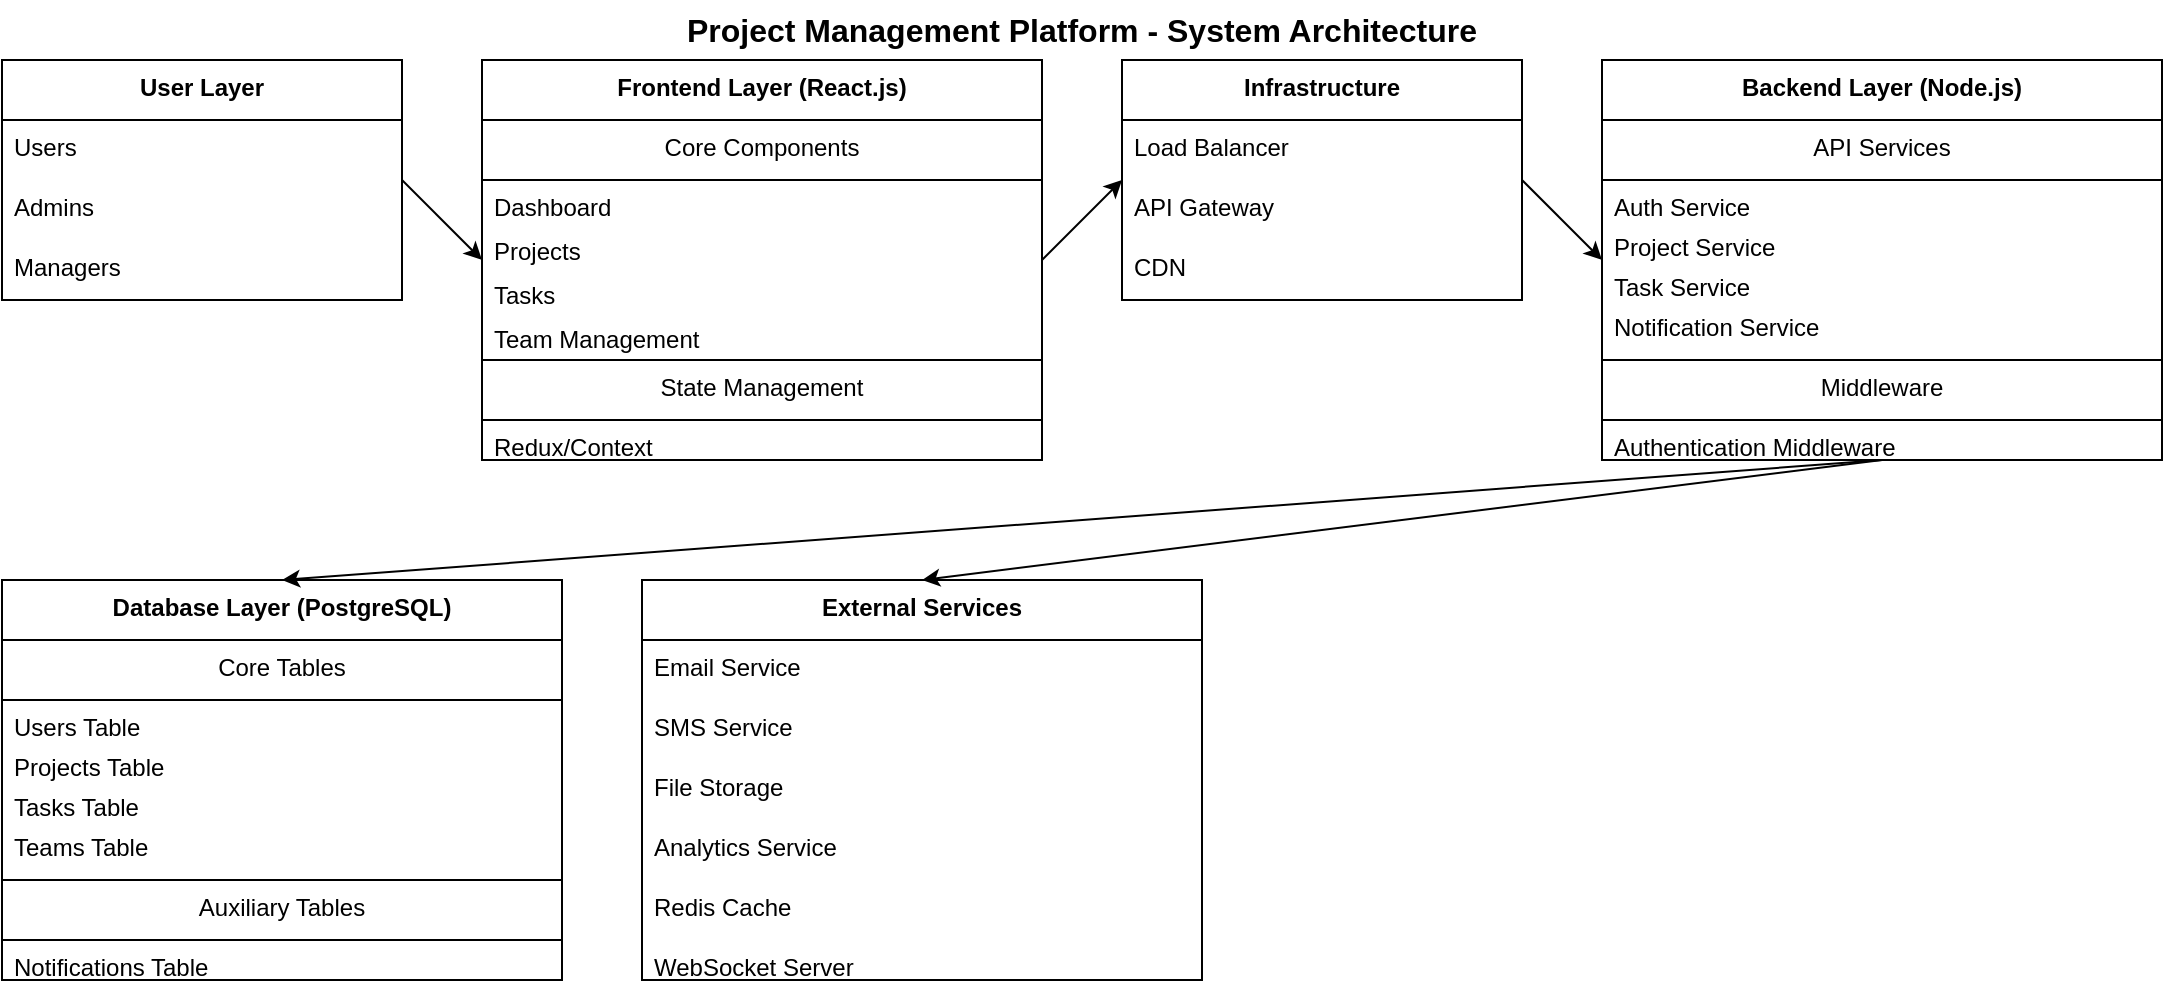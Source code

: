 <mxfile version="22.1.16" type="device">
  <diagram name="Project Management Platform Architecture" id="architecture">
    <mxGraphModel dx="1422" dy="794" grid="1" gridSize="10" guides="1" tooltips="1" connect="1" arrows="1" fold="1" page="1" pageScale="1" pageWidth="1169" pageHeight="827" math="0" shadow="0">
      <root>
        <mxCell id="0" />
        <mxCell id="1" parent="0" />
        
        <!-- User Layer -->
        <mxCell id="user-layer" value="User Layer" style="swimlane;fontStyle=1;align=center;verticalAlign=top;childLayout=stackLayout;horizontal=1;startSize=30;horizontalStack=0;resizeParent=1;resizeParentMax=0;resizeLast=0;collapsible=1;marginBottom=0;" vertex="1" parent="1">
          <mxGeometry x="40" y="40" width="200" height="120" as="geometry" />
        </mxCell>
        <mxCell id="users" value="Users" style="text;strokeColor=none;fillColor=none;align=left;verticalAlign=top;spacingLeft=4;spacingRight=4;overflow=hidden;rotatable=0;points=[[0,0.5],[1,0.5]];portConstraint=eastwest;" vertex="1" parent="user-layer">
          <mxGeometry y="30" width="200" height="30" as="geometry" />
        </mxCell>
        <mxCell id="admins" value="Admins" style="text;strokeColor=none;fillColor=none;align=left;verticalAlign=top;spacingLeft=4;spacingRight=4;overflow=hidden;rotatable=0;points=[[0,0.5],[1,0.5]];portConstraint=eastwest;" vertex="1" parent="user-layer">
          <mxGeometry y="60" width="200" height="30" as="geometry" />
        </mxCell>
        <mxCell id="managers" value="Managers" style="text;strokeColor=none;fillColor=none;align=left;verticalAlign=top;spacingLeft=4;spacingRight=4;overflow=hidden;rotatable=0;points=[[0,0.5],[1,0.5]];portConstraint=eastwest;" vertex="1" parent="user-layer">
          <mxGeometry y="90" width="200" height="30" as="geometry" />
        </mxCell>
        
        <!-- Frontend Layer -->
        <mxCell id="frontend-layer" value="Frontend Layer (React.js)" style="swimlane;fontStyle=1;align=center;verticalAlign=top;childLayout=stackLayout;horizontal=1;startSize=30;horizontalStack=0;resizeParent=1;resizeParentMax=0;resizeLast=0;collapsible=1;marginBottom=0;" vertex="1" parent="1">
          <mxGeometry x="280" y="40" width="280" height="200" as="geometry" />
        </mxCell>
        
        <!-- Core Components -->
        <mxCell id="core-components" value="Core Components" style="swimlane;fontStyle=0;align=center;verticalAlign=top;childLayout=stackLayout;horizontal=1;startSize=30;horizontalStack=0;resizeParent=1;resizeParentMax=0;resizeLast=0;collapsible=1;marginBottom=0;" vertex="1" parent="frontend-layer">
          <mxGeometry y="30" width="280" height="120" as="geometry" />
        </mxCell>
        <mxCell id="dashboard" value="Dashboard" style="text;strokeColor=none;fillColor=none;align=left;verticalAlign=top;spacingLeft=4;spacingRight=4;overflow=hidden;rotatable=0;points=[[0,0.5],[1,0.5]];portConstraint=eastwest;" vertex="1" parent="core-components">
          <mxGeometry y="30" width="280" height="22" as="geometry" />
        </mxCell>
        <mxCell id="projects" value="Projects" style="text;strokeColor=none;fillColor=none;align=left;verticalAlign=top;spacingLeft=4;spacingRight=4;overflow=hidden;rotatable=0;points=[[0,0.5],[1,0.5]];portConstraint=eastwest;" vertex="1" parent="core-components">
          <mxGeometry y="52" width="280" height="22" as="geometry" />
        </mxCell>
        <mxCell id="tasks" value="Tasks" style="text;strokeColor=none;fillColor=none;align=left;verticalAlign=top;spacingLeft=4;spacingRight=4;overflow=hidden;rotatable=0;points=[[0,0.5],[1,0.5]];portConstraint=eastwest;" vertex="1" parent="core-components">
          <mxGeometry y="74" width="280" height="22" as="geometry" />
        </mxCell>
        <mxCell id="team-management" value="Team Management" style="text;strokeColor=none;fillColor=none;align=left;verticalAlign=top;spacingLeft=4;spacingRight=4;overflow=hidden;rotatable=0;points=[[0,0.5],[1,0.5]];portConstraint=eastwest;" vertex="1" parent="core-components">
          <mxGeometry y="96" width="280" height="24" as="geometry" />
        </mxCell>
        
        <!-- State Management -->
        <mxCell id="state-management" value="State Management" style="swimlane;fontStyle=0;align=center;verticalAlign=top;childLayout=stackLayout;horizontal=1;startSize=30;horizontalStack=0;resizeParent=1;resizeParentMax=0;resizeLast=0;collapsible=1;marginBottom=0;" vertex="1" parent="frontend-layer">
          <mxGeometry y="150" width="280" height="50" as="geometry" />
        </mxCell>
        <mxCell id="redux" value="Redux/Context" style="text;strokeColor=none;fillColor=none;align=left;verticalAlign=top;spacingLeft=4;spacingRight=4;overflow=hidden;rotatable=0;points=[[0,0.5],[1,0.5]];portConstraint=eastwest;" vertex="1" parent="state-management">
          <mxGeometry y="30" width="280" height="20" as="geometry" />
        </mxCell>
        
        <!-- Infrastructure -->
        <mxCell id="infrastructure" value="Infrastructure" style="swimlane;fontStyle=1;align=center;verticalAlign=top;childLayout=stackLayout;horizontal=1;startSize=30;horizontalStack=0;resizeParent=1;resizeParentMax=0;resizeLast=0;collapsible=1;marginBottom=0;" vertex="1" parent="1">
          <mxGeometry x="600" y="40" width="200" height="120" as="geometry" />
        </mxCell>
        <mxCell id="load-balancer" value="Load Balancer" style="text;strokeColor=none;fillColor=none;align=left;verticalAlign=top;spacingLeft=4;spacingRight=4;overflow=hidden;rotatable=0;points=[[0,0.5],[1,0.5]];portConstraint=eastwest;" vertex="1" parent="infrastructure">
          <mxGeometry y="30" width="200" height="30" as="geometry" />
        </mxCell>
        <mxCell id="api-gateway" value="API Gateway" style="text;strokeColor=none;fillColor=none;align=left;verticalAlign=top;spacingLeft=4;spacingRight=4;overflow=hidden;rotatable=0;points=[[0,0.5],[1,0.5]];portConstraint=eastwest;" vertex="1" parent="infrastructure">
          <mxGeometry y="60" width="200" height="30" as="geometry" />
        </mxCell>
        <mxCell id="cdn" value="CDN" style="text;strokeColor=none;fillColor=none;align=left;verticalAlign=top;spacingLeft=4;spacingRight=4;overflow=hidden;rotatable=0;points=[[0,0.5],[1,0.5]];portConstraint=eastwest;" vertex="1" parent="infrastructure">
          <mxGeometry y="90" width="200" height="30" as="geometry" />
        </mxCell>
        
        <!-- Backend Layer -->
        <mxCell id="backend-layer" value="Backend Layer (Node.js)" style="swimlane;fontStyle=1;align=center;verticalAlign=top;childLayout=stackLayout;horizontal=1;startSize=30;horizontalStack=0;resizeParent=1;resizeParentMax=0;resizeLast=0;collapsible=1;marginBottom=0;" vertex="1" parent="1">
          <mxGeometry x="840" y="40" width="280" height="200" as="geometry" />
        </mxCell>
        
        <!-- API Services -->
        <mxCell id="api-services" value="API Services" style="swimlane;fontStyle=0;align=center;verticalAlign=top;childLayout=stackLayout;horizontal=1;startSize=30;horizontalStack=0;resizeParent=1;resizeParentMax=0;resizeLast=0;collapsible=1;marginBottom=0;" vertex="1" parent="backend-layer">
          <mxGeometry y="30" width="280" height="120" as="geometry" />
        </mxCell>
        <mxCell id="auth-service" value="Auth Service" style="text;strokeColor=none;fillColor=none;align=left;verticalAlign=top;spacingLeft=4;spacingRight=4;overflow=hidden;rotatable=0;points=[[0,0.5],[1,0.5]];portConstraint=eastwest;" vertex="1" parent="api-services">
          <mxGeometry y="30" width="280" height="20" as="geometry" />
        </mxCell>
        <mxCell id="project-service" value="Project Service" style="text;strokeColor=none;fillColor=none;align=left;verticalAlign=top;spacingLeft=4;spacingRight=4;overflow=hidden;rotatable=0;points=[[0,0.5],[1,0.5]];portConstraint=eastwest;" vertex="1" parent="api-services">
          <mxGeometry y="50" width="280" height="20" as="geometry" />
        </mxCell>
        <mxCell id="task-service" value="Task Service" style="text;strokeColor=none;fillColor=none;align=left;verticalAlign=top;spacingLeft=4;spacingRight=4;overflow=hidden;rotatable=0;points=[[0,0.5],[1,0.5]];portConstraint=eastwest;" vertex="1" parent="api-services">
          <mxGeometry y="70" width="280" height="20" as="geometry" />
        </mxCell>
        <mxCell id="notification-service" value="Notification Service" style="text;strokeColor=none;fillColor=none;align=left;verticalAlign=top;spacingLeft=4;spacingRight=4;overflow=hidden;rotatable=0;points=[[0,0.5],[1,0.5]];portConstraint=eastwest;" vertex="1" parent="api-services">
          <mxGeometry y="90" width="280" height="20" as="geometry" />
        </mxCell>
        <mxCell id="file-service" value="File Service" style="text;strokeColor=none;fillColor=none;align=left;verticalAlign=top;spacingLeft=4;spacingRight=4;overflow=hidden;rotatable=0;points=[[0,0.5],[1,0.5]];portConstraint=eastwest;" vertex="1" parent="api-services">
          <mxGeometry y="110" width="280" height="10" as="geometry" />
        </mxCell>
        
        <!-- Middleware -->
        <mxCell id="middleware" value="Middleware" style="swimlane;fontStyle=0;align=center;verticalAlign=top;childLayout=stackLayout;horizontal=1;startSize=30;horizontalStack=0;resizeParent=1;resizeParentMax=0;resizeLast=0;collapsible=1;marginBottom=0;" vertex="1" parent="backend-layer">
          <mxGeometry y="150" width="280" height="50" as="geometry" />
        </mxCell>
        <mxCell id="auth-middleware" value="Authentication Middleware" style="text;strokeColor=none;fillColor=none;align=left;verticalAlign=top;spacingLeft=4;spacingRight=4;overflow=hidden;rotatable=0;points=[[0,0.5],[1,0.5]];portConstraint=eastwest;" vertex="1" parent="middleware">
          <mxGeometry y="30" width="280" height="20" as="geometry" />
        </mxCell>
        
        <!-- Database Layer -->
        <mxCell id="database-layer" value="Database Layer (PostgreSQL)" style="swimlane;fontStyle=1;align=center;verticalAlign=top;childLayout=stackLayout;horizontal=1;startSize=30;horizontalStack=0;resizeParent=1;resizeParentMax=0;resizeLast=0;collapsible=1;marginBottom=0;" vertex="1" parent="1">
          <mxGeometry x="40" y="300" width="280" height="200" as="geometry" />
        </mxCell>
        
        <!-- Core Tables -->
        <mxCell id="core-tables" value="Core Tables" style="swimlane;fontStyle=0;align=center;verticalAlign=top;childLayout=stackLayout;horizontal=1;startSize=30;horizontalStack=0;resizeParent=1;resizeParentMax=0;resizeLast=0;collapsible=1;marginBottom=0;" vertex="1" parent="database-layer">
          <mxGeometry y="30" width="280" height="120" as="geometry" />
        </mxCell>
        <mxCell id="users-table" value="Users Table" style="text;strokeColor=none;fillColor=none;align=left;verticalAlign=top;spacingLeft=4;spacingRight=4;overflow=hidden;rotatable=0;points=[[0,0.5],[1,0.5]];portConstraint=eastwest;" vertex="1" parent="core-tables">
          <mxGeometry y="30" width="280" height="20" as="geometry" />
        </mxCell>
        <mxCell id="projects-table" value="Projects Table" style="text;strokeColor=none;fillColor=none;align=left;verticalAlign=top;spacingLeft=4;spacingRight=4;overflow=hidden;rotatable=0;points=[[0,0.5],[1,0.5]];portConstraint=eastwest;" vertex="1" parent="core-tables">
          <mxGeometry y="50" width="280" height="20" as="geometry" />
        </mxCell>
        <mxCell id="tasks-table" value="Tasks Table" style="text;strokeColor=none;fillColor=none;align=left;verticalAlign=top;spacingLeft=4;spacingRight=4;overflow=hidden;rotatable=0;points=[[0,0.5],[1,0.5]];portConstraint=eastwest;" vertex="1" parent="core-tables">
          <mxGeometry y="70" width="280" height="20" as="geometry" />
        </mxCell>
        <mxCell id="teams-table" value="Teams Table" style="text;strokeColor=none;fillColor=none;align=left;verticalAlign=top;spacingLeft=4;spacingRight=4;overflow=hidden;rotatable=0;points=[[0,0.5],[1,0.5]];portConstraint=eastwest;" vertex="1" parent="core-tables">
          <mxGeometry y="90" width="280" height="20" as="geometry" />
        </mxCell>
        <mxCell id="comments-table" value="Comments Table" style="text;strokeColor=none;fillColor=none;align=left;verticalAlign=top;spacingLeft=4;spacingRight=4;overflow=hidden;rotatable=0;points=[[0,0.5],[1,0.5]];portConstraint=eastwest;" vertex="1" parent="core-tables">
          <mxGeometry y="110" width="280" height="10" as="geometry" />
        </mxCell>
        
        <!-- Auxiliary Tables -->
        <mxCell id="auxiliary-tables" value="Auxiliary Tables" style="swimlane;fontStyle=0;align=center;verticalAlign=top;childLayout=stackLayout;horizontal=1;startSize=30;horizontalStack=0;resizeParent=1;resizeParentMax=0;resizeLast=0;collapsible=1;marginBottom=0;" vertex="1" parent="database-layer">
          <mxGeometry y="150" width="280" height="50" as="geometry" />
        </mxCell>
        <mxCell id="notifications-table" value="Notifications Table" style="text;strokeColor=none;fillColor=none;align=left;verticalAlign=top;spacingLeft=4;spacingRight=4;overflow=hidden;rotatable=0;points=[[0,0.5],[1,0.5]];portConstraint=eastwest;" vertex="1" parent="auxiliary-tables">
          <mxGeometry y="30" width="280" height="20" as="geometry" />
        </mxCell>
        
        <!-- External Services -->
        <mxCell id="external-services" value="External Services" style="swimlane;fontStyle=1;align=center;verticalAlign=top;childLayout=stackLayout;horizontal=1;startSize=30;horizontalStack=0;resizeParent=1;resizeParentMax=0;resizeLast=0;collapsible=1;marginBottom=0;" vertex="1" parent="1">
          <mxGeometry x="360" y="300" width="280" height="200" as="geometry" />
        </mxCell>
        <mxCell id="email-service" value="Email Service" style="text;strokeColor=none;fillColor=none;align=left;verticalAlign=top;spacingLeft=4;spacingRight=4;overflow=hidden;rotatable=0;points=[[0,0.5],[1,0.5]];portConstraint=eastwest;" vertex="1" parent="external-services">
          <mxGeometry y="30" width="280" height="30" as="geometry" />
        </mxCell>
        <mxCell id="sms-service" value="SMS Service" style="text;strokeColor=none;fillColor=none;align=left;verticalAlign=top;spacingLeft=4;spacingRight=4;overflow=hidden;rotatable=0;points=[[0,0.5],[1,0.5]];portConstraint=eastwest;" vertex="1" parent="external-services">
          <mxGeometry y="60" width="280" height="30" as="geometry" />
        </mxCell>
        <mxCell id="file-storage" value="File Storage" style="text;strokeColor=none;fillColor=none;align=left;verticalAlign=top;spacingLeft=4;spacingRight=4;overflow=hidden;rotatable=0;points=[[0,0.5],[1,0.5]];portConstraint=eastwest;" vertex="1" parent="external-services">
          <mxGeometry y="90" width="280" height="30" as="geometry" />
        </mxCell>
        <mxCell id="analytics-service" value="Analytics Service" style="text;strokeColor=none;fillColor=none;align=left;verticalAlign=top;spacingLeft=4;spacingRight=4;overflow=hidden;rotatable=0;points=[[0,0.5],[1,0.5]];portConstraint=eastwest;" vertex="1" parent="external-services">
          <mxGeometry y="120" width="280" height="30" as="geometry" />
        </mxCell>
        <mxCell id="redis-cache" value="Redis Cache" style="text;strokeColor=none;fillColor=none;align=left;verticalAlign=top;spacingLeft=4;spacingRight=4;overflow=hidden;rotatable=0;points=[[0,0.5],[1,0.5]];portConstraint=eastwest;" vertex="1" parent="external-services">
          <mxGeometry y="150" width="280" height="30" as="geometry" />
        </mxCell>
        <mxCell id="websocket-server" value="WebSocket Server" style="text;strokeColor=none;fillColor=none;align=left;verticalAlign=top;spacingLeft=4;spacingRight=4;overflow=hidden;rotatable=0;points=[[0,0.5],[1,0.5]];portConstraint=eastwest;" vertex="1" parent="external-services">
          <mxGeometry y="180" width="280" height="20" as="geometry" />
        </mxCell>
        
        <!-- Connections -->
        <mxCell id="conn1" value="" style="endArrow=classic;html=1;rounded=0;exitX=1;exitY=0.5;exitDx=0;exitDy=0;entryX=0;entryY=0.5;entryDx=0;entryDy=0;" edge="1" parent="1" source="user-layer" target="frontend-layer">
          <mxGeometry width="50" height="50" relative="1" as="geometry">
            <mxPoint x="290" y="100" as="sourcePoint" />
            <mxPoint x="340" y="50" as="targetPoint" />
          </mxGeometry>
        </mxCell>
        <mxCell id="conn2" value="" style="endArrow=classic;html=1;rounded=0;exitX=1;exitY=0.5;exitDx=0;exitDy=0;entryX=0;entryY=0.5;entryDx=0;entryDy=0;" edge="1" parent="1" source="frontend-layer" target="infrastructure">
          <mxGeometry width="50" height="50" relative="1" as="geometry">
            <mxPoint x="590" y="140" as="sourcePoint" />
            <mxPoint x="640" y="100" as="targetPoint" />
          </mxGeometry>
        </mxCell>
        <mxCell id="conn3" value="" style="endArrow=classic;html=1;rounded=0;exitX=1;exitY=0.5;exitDx=0;exitDy=0;entryX=0;entryY=0.5;entryDx=0;entryDy=0;" edge="1" parent="1" source="infrastructure" target="backend-layer">
          <mxGeometry width="50" height="50" relative="1" as="geometry">
            <mxPoint x="830" y="140" as="sourcePoint" />
            <mxPoint x="880" y="140" as="targetPoint" />
          </mxGeometry>
        </mxCell>
        <mxCell id="conn4" value="" style="endArrow=classic;html=1;rounded=0;exitX=0.5;exitY=1;exitDx=0;exitDy=0;entryX=0.5;entryY=0;entryDx=0;entryDy=0;" edge="1" parent="1" source="backend-layer" target="database-layer">
          <mxGeometry width="50" height="50" relative="1" as="geometry">
            <mxPoint x="980" y="270" as="sourcePoint" />
            <mxPoint x="180" y="320" as="targetPoint" />
          </mxGeometry>
        </mxCell>
        <mxCell id="conn5" value="" style="endArrow=classic;html=1;rounded=0;exitX=0.5;exitY=1;exitDx=0;exitDy=0;entryX=0.5;entryY=0;entryDx=0;entryDy=0;" edge="1" parent="1" source="backend-layer" target="external-services">
          <mxGeometry width="50" height="50" relative="1" as="geometry">
            <mxPoint x="980" y="270" as="sourcePoint" />
            <mxPoint x="500" y="320" as="targetPoint" />
          </mxGeometry>
        </mxCell>
        
        <!-- Title -->
        <mxCell id="title" value="Project Management Platform - System Architecture" style="text;html=1;strokeColor=none;fillColor=none;align=center;verticalAlign=middle;whiteSpace=wrap;rounded=0;fontSize=16;fontStyle=1;" vertex="1" parent="1">
          <mxGeometry x="40" y="10" width="1080" height="30" as="geometry" />
        </mxCell>
        
      </root>
    </mxGraphModel>
  </diagram>
</mxfile> 